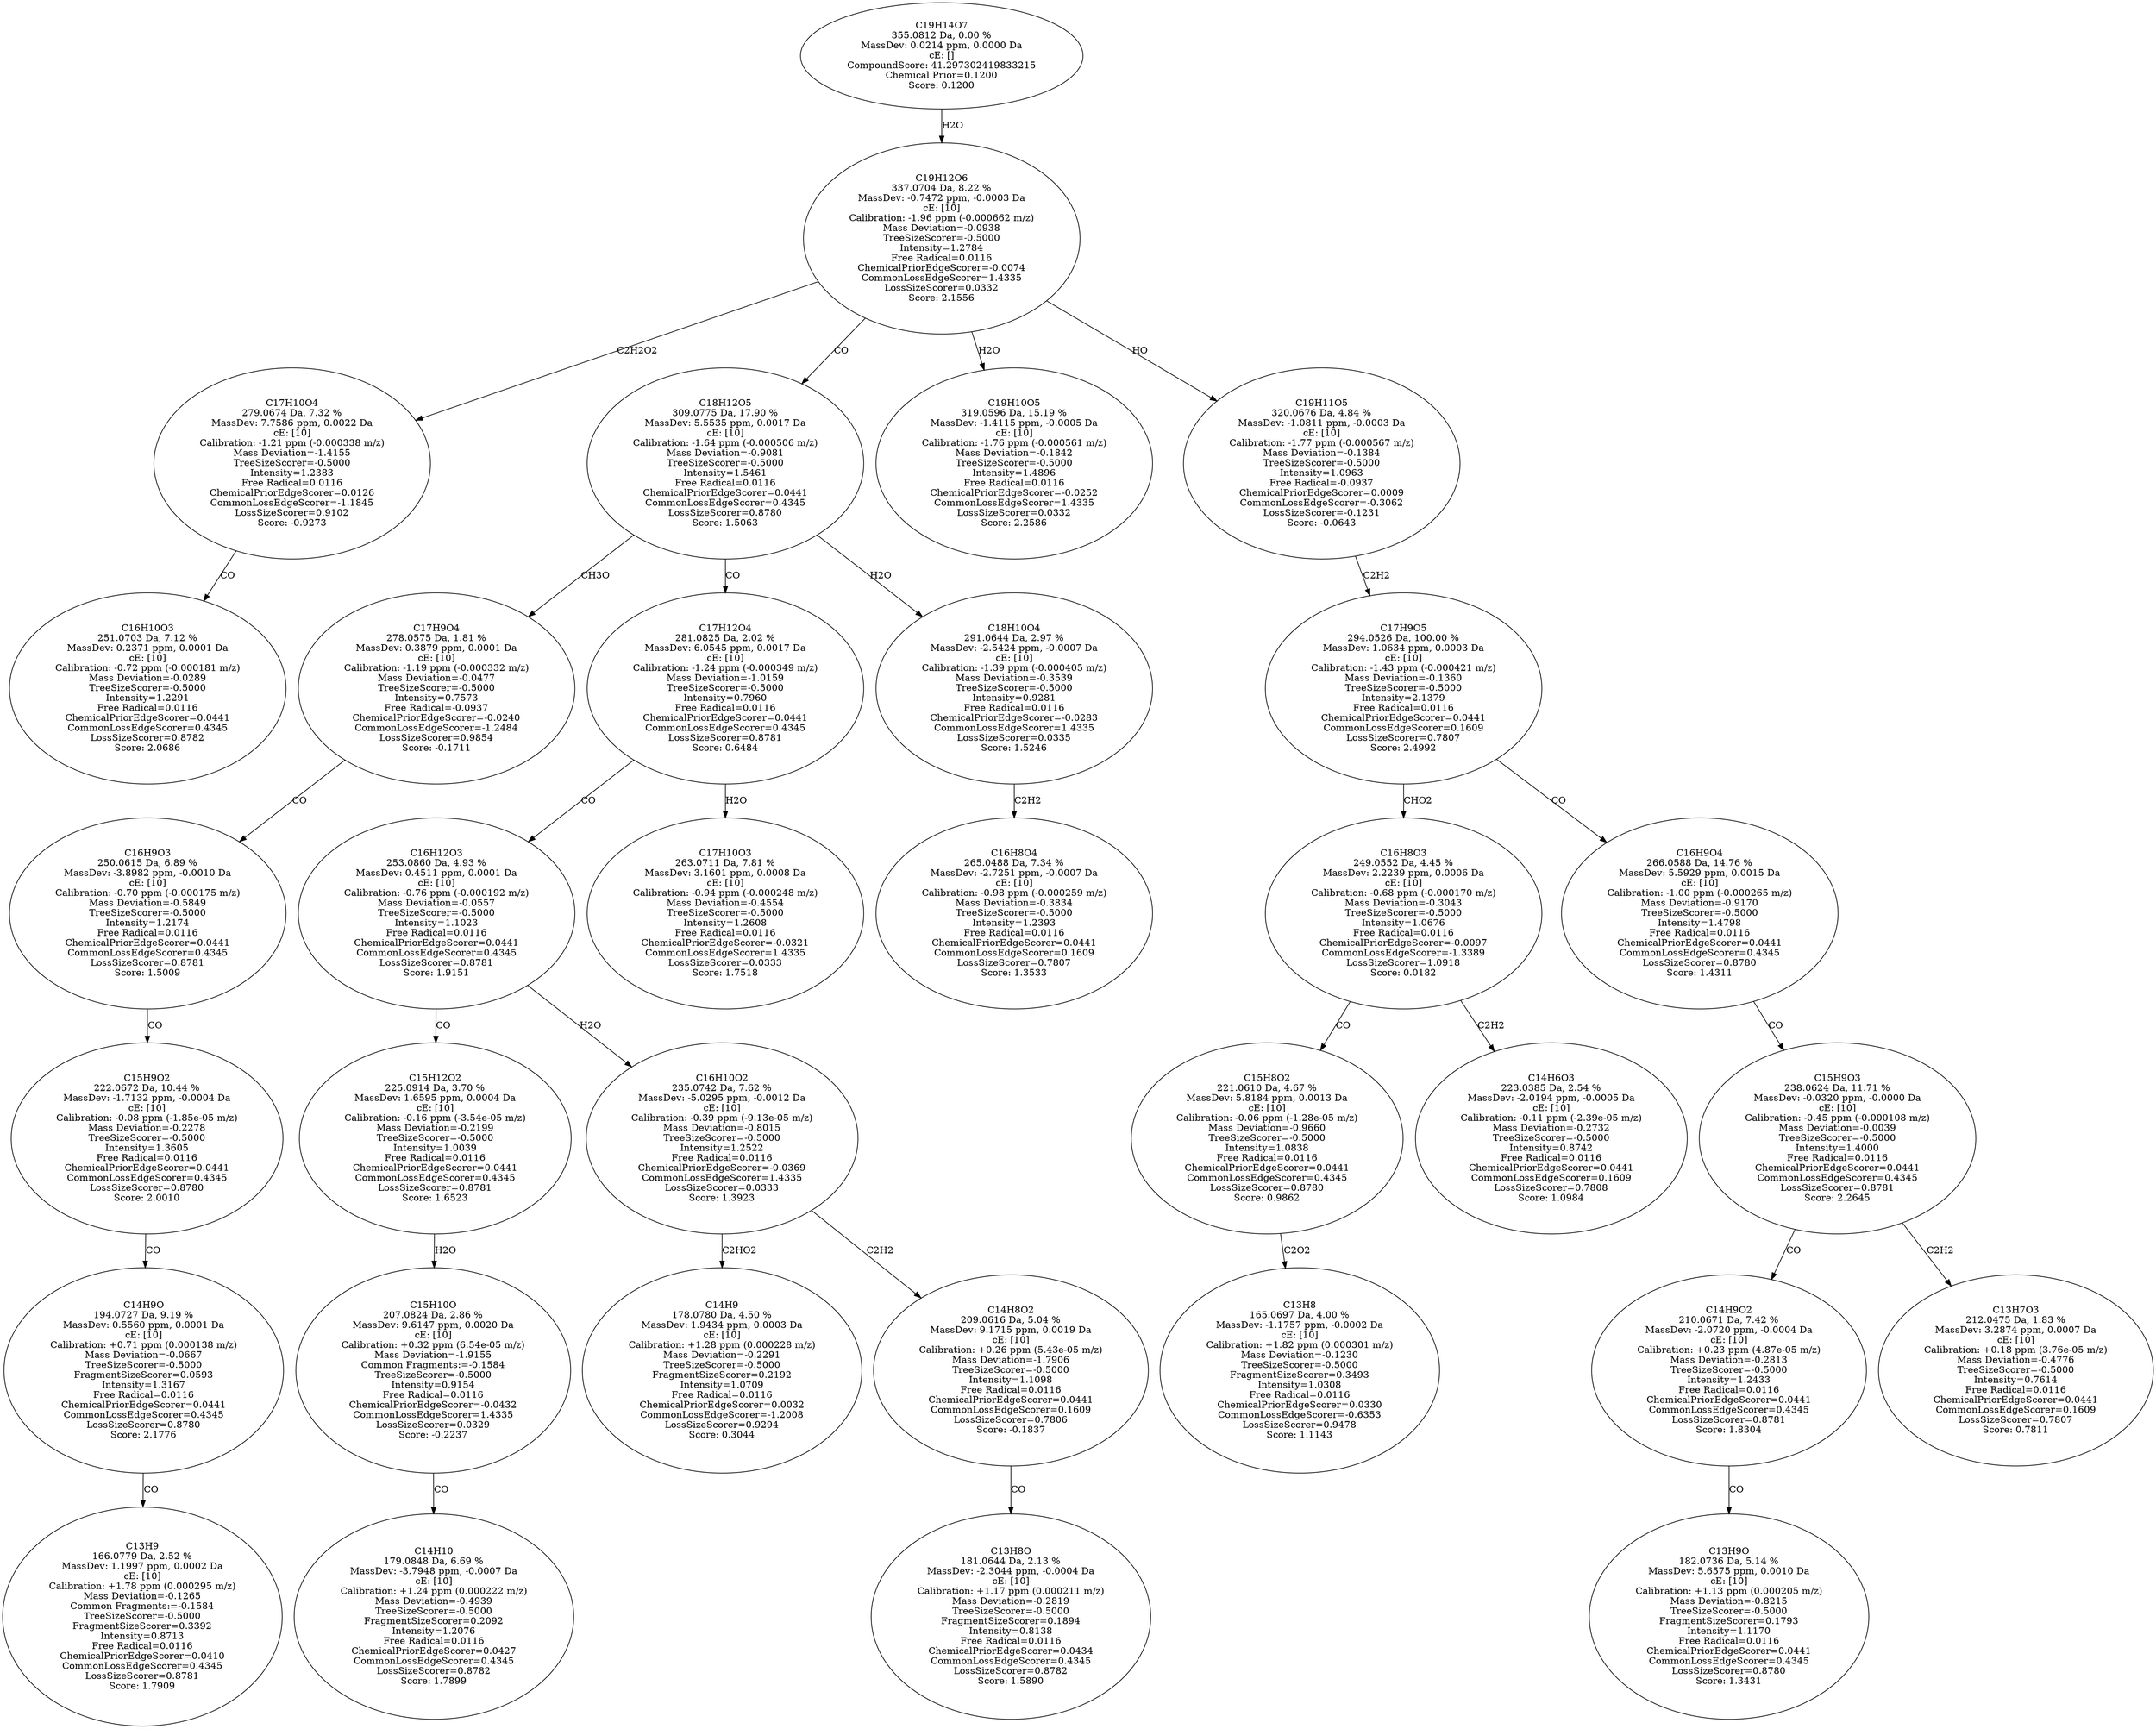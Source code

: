 strict digraph {
v1 [label="C16H10O3\n251.0703 Da, 7.12 %\nMassDev: 0.2371 ppm, 0.0001 Da\ncE: [10]\nCalibration: -0.72 ppm (-0.000181 m/z)\nMass Deviation=-0.0289\nTreeSizeScorer=-0.5000\nIntensity=1.2291\nFree Radical=0.0116\nChemicalPriorEdgeScorer=0.0441\nCommonLossEdgeScorer=0.4345\nLossSizeScorer=0.8782\nScore: 2.0686"];
v2 [label="C17H10O4\n279.0674 Da, 7.32 %\nMassDev: 7.7586 ppm, 0.0022 Da\ncE: [10]\nCalibration: -1.21 ppm (-0.000338 m/z)\nMass Deviation=-1.4155\nTreeSizeScorer=-0.5000\nIntensity=1.2383\nFree Radical=0.0116\nChemicalPriorEdgeScorer=0.0126\nCommonLossEdgeScorer=-1.1845\nLossSizeScorer=0.9102\nScore: -0.9273"];
v3 [label="C13H9\n166.0779 Da, 2.52 %\nMassDev: 1.1997 ppm, 0.0002 Da\ncE: [10]\nCalibration: +1.78 ppm (0.000295 m/z)\nMass Deviation=-0.1265\nCommon Fragments:=-0.1584\nTreeSizeScorer=-0.5000\nFragmentSizeScorer=0.3392\nIntensity=0.8713\nFree Radical=0.0116\nChemicalPriorEdgeScorer=0.0410\nCommonLossEdgeScorer=0.4345\nLossSizeScorer=0.8781\nScore: 1.7909"];
v4 [label="C14H9O\n194.0727 Da, 9.19 %\nMassDev: 0.5560 ppm, 0.0001 Da\ncE: [10]\nCalibration: +0.71 ppm (0.000138 m/z)\nMass Deviation=-0.0667\nTreeSizeScorer=-0.5000\nFragmentSizeScorer=0.0593\nIntensity=1.3167\nFree Radical=0.0116\nChemicalPriorEdgeScorer=0.0441\nCommonLossEdgeScorer=0.4345\nLossSizeScorer=0.8780\nScore: 2.1776"];
v5 [label="C15H9O2\n222.0672 Da, 10.44 %\nMassDev: -1.7132 ppm, -0.0004 Da\ncE: [10]\nCalibration: -0.08 ppm (-1.85e-05 m/z)\nMass Deviation=-0.2278\nTreeSizeScorer=-0.5000\nIntensity=1.3605\nFree Radical=0.0116\nChemicalPriorEdgeScorer=0.0441\nCommonLossEdgeScorer=0.4345\nLossSizeScorer=0.8780\nScore: 2.0010"];
v6 [label="C16H9O3\n250.0615 Da, 6.89 %\nMassDev: -3.8982 ppm, -0.0010 Da\ncE: [10]\nCalibration: -0.70 ppm (-0.000175 m/z)\nMass Deviation=-0.5849\nTreeSizeScorer=-0.5000\nIntensity=1.2174\nFree Radical=0.0116\nChemicalPriorEdgeScorer=0.0441\nCommonLossEdgeScorer=0.4345\nLossSizeScorer=0.8781\nScore: 1.5009"];
v7 [label="C17H9O4\n278.0575 Da, 1.81 %\nMassDev: 0.3879 ppm, 0.0001 Da\ncE: [10]\nCalibration: -1.19 ppm (-0.000332 m/z)\nMass Deviation=-0.0477\nTreeSizeScorer=-0.5000\nIntensity=0.7573\nFree Radical=-0.0937\nChemicalPriorEdgeScorer=-0.0240\nCommonLossEdgeScorer=-1.2484\nLossSizeScorer=0.9854\nScore: -0.1711"];
v8 [label="C14H10\n179.0848 Da, 6.69 %\nMassDev: -3.7948 ppm, -0.0007 Da\ncE: [10]\nCalibration: +1.24 ppm (0.000222 m/z)\nMass Deviation=-0.4939\nTreeSizeScorer=-0.5000\nFragmentSizeScorer=0.2092\nIntensity=1.2076\nFree Radical=0.0116\nChemicalPriorEdgeScorer=0.0427\nCommonLossEdgeScorer=0.4345\nLossSizeScorer=0.8782\nScore: 1.7899"];
v9 [label="C15H10O\n207.0824 Da, 2.86 %\nMassDev: 9.6147 ppm, 0.0020 Da\ncE: [10]\nCalibration: +0.32 ppm (6.54e-05 m/z)\nMass Deviation=-1.9155\nCommon Fragments:=-0.1584\nTreeSizeScorer=-0.5000\nIntensity=0.9154\nFree Radical=0.0116\nChemicalPriorEdgeScorer=-0.0432\nCommonLossEdgeScorer=1.4335\nLossSizeScorer=0.0329\nScore: -0.2237"];
v10 [label="C15H12O2\n225.0914 Da, 3.70 %\nMassDev: 1.6595 ppm, 0.0004 Da\ncE: [10]\nCalibration: -0.16 ppm (-3.54e-05 m/z)\nMass Deviation=-0.2199\nTreeSizeScorer=-0.5000\nIntensity=1.0039\nFree Radical=0.0116\nChemicalPriorEdgeScorer=0.0441\nCommonLossEdgeScorer=0.4345\nLossSizeScorer=0.8781\nScore: 1.6523"];
v11 [label="C14H9\n178.0780 Da, 4.50 %\nMassDev: 1.9434 ppm, 0.0003 Da\ncE: [10]\nCalibration: +1.28 ppm (0.000228 m/z)\nMass Deviation=-0.2291\nTreeSizeScorer=-0.5000\nFragmentSizeScorer=0.2192\nIntensity=1.0709\nFree Radical=0.0116\nChemicalPriorEdgeScorer=0.0032\nCommonLossEdgeScorer=-1.2008\nLossSizeScorer=0.9294\nScore: 0.3044"];
v12 [label="C13H8O\n181.0644 Da, 2.13 %\nMassDev: -2.3044 ppm, -0.0004 Da\ncE: [10]\nCalibration: +1.17 ppm (0.000211 m/z)\nMass Deviation=-0.2819\nTreeSizeScorer=-0.5000\nFragmentSizeScorer=0.1894\nIntensity=0.8138\nFree Radical=0.0116\nChemicalPriorEdgeScorer=0.0434\nCommonLossEdgeScorer=0.4345\nLossSizeScorer=0.8782\nScore: 1.5890"];
v13 [label="C14H8O2\n209.0616 Da, 5.04 %\nMassDev: 9.1715 ppm, 0.0019 Da\ncE: [10]\nCalibration: +0.26 ppm (5.43e-05 m/z)\nMass Deviation=-1.7906\nTreeSizeScorer=-0.5000\nIntensity=1.1098\nFree Radical=0.0116\nChemicalPriorEdgeScorer=0.0441\nCommonLossEdgeScorer=0.1609\nLossSizeScorer=0.7806\nScore: -0.1837"];
v14 [label="C16H10O2\n235.0742 Da, 7.62 %\nMassDev: -5.0295 ppm, -0.0012 Da\ncE: [10]\nCalibration: -0.39 ppm (-9.13e-05 m/z)\nMass Deviation=-0.8015\nTreeSizeScorer=-0.5000\nIntensity=1.2522\nFree Radical=0.0116\nChemicalPriorEdgeScorer=-0.0369\nCommonLossEdgeScorer=1.4335\nLossSizeScorer=0.0333\nScore: 1.3923"];
v15 [label="C16H12O3\n253.0860 Da, 4.93 %\nMassDev: 0.4511 ppm, 0.0001 Da\ncE: [10]\nCalibration: -0.76 ppm (-0.000192 m/z)\nMass Deviation=-0.0557\nTreeSizeScorer=-0.5000\nIntensity=1.1023\nFree Radical=0.0116\nChemicalPriorEdgeScorer=0.0441\nCommonLossEdgeScorer=0.4345\nLossSizeScorer=0.8781\nScore: 1.9151"];
v16 [label="C17H10O3\n263.0711 Da, 7.81 %\nMassDev: 3.1601 ppm, 0.0008 Da\ncE: [10]\nCalibration: -0.94 ppm (-0.000248 m/z)\nMass Deviation=-0.4554\nTreeSizeScorer=-0.5000\nIntensity=1.2608\nFree Radical=0.0116\nChemicalPriorEdgeScorer=-0.0321\nCommonLossEdgeScorer=1.4335\nLossSizeScorer=0.0333\nScore: 1.7518"];
v17 [label="C17H12O4\n281.0825 Da, 2.02 %\nMassDev: 6.0545 ppm, 0.0017 Da\ncE: [10]\nCalibration: -1.24 ppm (-0.000349 m/z)\nMass Deviation=-1.0159\nTreeSizeScorer=-0.5000\nIntensity=0.7960\nFree Radical=0.0116\nChemicalPriorEdgeScorer=0.0441\nCommonLossEdgeScorer=0.4345\nLossSizeScorer=0.8781\nScore: 0.6484"];
v18 [label="C16H8O4\n265.0488 Da, 7.34 %\nMassDev: -2.7251 ppm, -0.0007 Da\ncE: [10]\nCalibration: -0.98 ppm (-0.000259 m/z)\nMass Deviation=-0.3834\nTreeSizeScorer=-0.5000\nIntensity=1.2393\nFree Radical=0.0116\nChemicalPriorEdgeScorer=0.0441\nCommonLossEdgeScorer=0.1609\nLossSizeScorer=0.7807\nScore: 1.3533"];
v19 [label="C18H10O4\n291.0644 Da, 2.97 %\nMassDev: -2.5424 ppm, -0.0007 Da\ncE: [10]\nCalibration: -1.39 ppm (-0.000405 m/z)\nMass Deviation=-0.3539\nTreeSizeScorer=-0.5000\nIntensity=0.9281\nFree Radical=0.0116\nChemicalPriorEdgeScorer=-0.0283\nCommonLossEdgeScorer=1.4335\nLossSizeScorer=0.0335\nScore: 1.5246"];
v20 [label="C18H12O5\n309.0775 Da, 17.90 %\nMassDev: 5.5535 ppm, 0.0017 Da\ncE: [10]\nCalibration: -1.64 ppm (-0.000506 m/z)\nMass Deviation=-0.9081\nTreeSizeScorer=-0.5000\nIntensity=1.5461\nFree Radical=0.0116\nChemicalPriorEdgeScorer=0.0441\nCommonLossEdgeScorer=0.4345\nLossSizeScorer=0.8780\nScore: 1.5063"];
v21 [label="C19H10O5\n319.0596 Da, 15.19 %\nMassDev: -1.4115 ppm, -0.0005 Da\ncE: [10]\nCalibration: -1.76 ppm (-0.000561 m/z)\nMass Deviation=-0.1842\nTreeSizeScorer=-0.5000\nIntensity=1.4896\nFree Radical=0.0116\nChemicalPriorEdgeScorer=-0.0252\nCommonLossEdgeScorer=1.4335\nLossSizeScorer=0.0332\nScore: 2.2586"];
v22 [label="C13H8\n165.0697 Da, 4.00 %\nMassDev: -1.1757 ppm, -0.0002 Da\ncE: [10]\nCalibration: +1.82 ppm (0.000301 m/z)\nMass Deviation=-0.1230\nTreeSizeScorer=-0.5000\nFragmentSizeScorer=0.3493\nIntensity=1.0308\nFree Radical=0.0116\nChemicalPriorEdgeScorer=0.0330\nCommonLossEdgeScorer=-0.6353\nLossSizeScorer=0.9478\nScore: 1.1143"];
v23 [label="C15H8O2\n221.0610 Da, 4.67 %\nMassDev: 5.8184 ppm, 0.0013 Da\ncE: [10]\nCalibration: -0.06 ppm (-1.28e-05 m/z)\nMass Deviation=-0.9660\nTreeSizeScorer=-0.5000\nIntensity=1.0838\nFree Radical=0.0116\nChemicalPriorEdgeScorer=0.0441\nCommonLossEdgeScorer=0.4345\nLossSizeScorer=0.8780\nScore: 0.9862"];
v24 [label="C14H6O3\n223.0385 Da, 2.54 %\nMassDev: -2.0194 ppm, -0.0005 Da\ncE: [10]\nCalibration: -0.11 ppm (-2.39e-05 m/z)\nMass Deviation=-0.2732\nTreeSizeScorer=-0.5000\nIntensity=0.8742\nFree Radical=0.0116\nChemicalPriorEdgeScorer=0.0441\nCommonLossEdgeScorer=0.1609\nLossSizeScorer=0.7808\nScore: 1.0984"];
v25 [label="C16H8O3\n249.0552 Da, 4.45 %\nMassDev: 2.2239 ppm, 0.0006 Da\ncE: [10]\nCalibration: -0.68 ppm (-0.000170 m/z)\nMass Deviation=-0.3043\nTreeSizeScorer=-0.5000\nIntensity=1.0676\nFree Radical=0.0116\nChemicalPriorEdgeScorer=-0.0097\nCommonLossEdgeScorer=-1.3389\nLossSizeScorer=1.0918\nScore: 0.0182"];
v26 [label="C13H9O\n182.0736 Da, 5.14 %\nMassDev: 5.6575 ppm, 0.0010 Da\ncE: [10]\nCalibration: +1.13 ppm (0.000205 m/z)\nMass Deviation=-0.8215\nTreeSizeScorer=-0.5000\nFragmentSizeScorer=0.1793\nIntensity=1.1170\nFree Radical=0.0116\nChemicalPriorEdgeScorer=0.0441\nCommonLossEdgeScorer=0.4345\nLossSizeScorer=0.8780\nScore: 1.3431"];
v27 [label="C14H9O2\n210.0671 Da, 7.42 %\nMassDev: -2.0720 ppm, -0.0004 Da\ncE: [10]\nCalibration: +0.23 ppm (4.87e-05 m/z)\nMass Deviation=-0.2813\nTreeSizeScorer=-0.5000\nIntensity=1.2433\nFree Radical=0.0116\nChemicalPriorEdgeScorer=0.0441\nCommonLossEdgeScorer=0.4345\nLossSizeScorer=0.8781\nScore: 1.8304"];
v28 [label="C13H7O3\n212.0475 Da, 1.83 %\nMassDev: 3.2874 ppm, 0.0007 Da\ncE: [10]\nCalibration: +0.18 ppm (3.76e-05 m/z)\nMass Deviation=-0.4776\nTreeSizeScorer=-0.5000\nIntensity=0.7614\nFree Radical=0.0116\nChemicalPriorEdgeScorer=0.0441\nCommonLossEdgeScorer=0.1609\nLossSizeScorer=0.7807\nScore: 0.7811"];
v29 [label="C15H9O3\n238.0624 Da, 11.71 %\nMassDev: -0.0320 ppm, -0.0000 Da\ncE: [10]\nCalibration: -0.45 ppm (-0.000108 m/z)\nMass Deviation=-0.0039\nTreeSizeScorer=-0.5000\nIntensity=1.4000\nFree Radical=0.0116\nChemicalPriorEdgeScorer=0.0441\nCommonLossEdgeScorer=0.4345\nLossSizeScorer=0.8781\nScore: 2.2645"];
v30 [label="C16H9O4\n266.0588 Da, 14.76 %\nMassDev: 5.5929 ppm, 0.0015 Da\ncE: [10]\nCalibration: -1.00 ppm (-0.000265 m/z)\nMass Deviation=-0.9170\nTreeSizeScorer=-0.5000\nIntensity=1.4798\nFree Radical=0.0116\nChemicalPriorEdgeScorer=0.0441\nCommonLossEdgeScorer=0.4345\nLossSizeScorer=0.8780\nScore: 1.4311"];
v31 [label="C17H9O5\n294.0526 Da, 100.00 %\nMassDev: 1.0634 ppm, 0.0003 Da\ncE: [10]\nCalibration: -1.43 ppm (-0.000421 m/z)\nMass Deviation=-0.1360\nTreeSizeScorer=-0.5000\nIntensity=2.1379\nFree Radical=0.0116\nChemicalPriorEdgeScorer=0.0441\nCommonLossEdgeScorer=0.1609\nLossSizeScorer=0.7807\nScore: 2.4992"];
v32 [label="C19H11O5\n320.0676 Da, 4.84 %\nMassDev: -1.0811 ppm, -0.0003 Da\ncE: [10]\nCalibration: -1.77 ppm (-0.000567 m/z)\nMass Deviation=-0.1384\nTreeSizeScorer=-0.5000\nIntensity=1.0963\nFree Radical=-0.0937\nChemicalPriorEdgeScorer=0.0009\nCommonLossEdgeScorer=-0.3062\nLossSizeScorer=-0.1231\nScore: -0.0643"];
v33 [label="C19H12O6\n337.0704 Da, 8.22 %\nMassDev: -0.7472 ppm, -0.0003 Da\ncE: [10]\nCalibration: -1.96 ppm (-0.000662 m/z)\nMass Deviation=-0.0938\nTreeSizeScorer=-0.5000\nIntensity=1.2784\nFree Radical=0.0116\nChemicalPriorEdgeScorer=-0.0074\nCommonLossEdgeScorer=1.4335\nLossSizeScorer=0.0332\nScore: 2.1556"];
v34 [label="C19H14O7\n355.0812 Da, 0.00 %\nMassDev: 0.0214 ppm, 0.0000 Da\ncE: []\nCompoundScore: 41.297302419833215\nChemical Prior=0.1200\nScore: 0.1200"];
v2 -> v1 [label="CO"];
v33 -> v2 [label="C2H2O2"];
v4 -> v3 [label="CO"];
v5 -> v4 [label="CO"];
v6 -> v5 [label="CO"];
v7 -> v6 [label="CO"];
v20 -> v7 [label="CH3O"];
v9 -> v8 [label="CO"];
v10 -> v9 [label="H2O"];
v15 -> v10 [label="CO"];
v14 -> v11 [label="C2HO2"];
v13 -> v12 [label="CO"];
v14 -> v13 [label="C2H2"];
v15 -> v14 [label="H2O"];
v17 -> v15 [label="CO"];
v17 -> v16 [label="H2O"];
v20 -> v17 [label="CO"];
v19 -> v18 [label="C2H2"];
v20 -> v19 [label="H2O"];
v33 -> v20 [label="CO"];
v33 -> v21 [label="H2O"];
v23 -> v22 [label="C2O2"];
v25 -> v23 [label="CO"];
v25 -> v24 [label="C2H2"];
v31 -> v25 [label="CHO2"];
v27 -> v26 [label="CO"];
v29 -> v27 [label="CO"];
v29 -> v28 [label="C2H2"];
v30 -> v29 [label="CO"];
v31 -> v30 [label="CO"];
v32 -> v31 [label="C2H2"];
v33 -> v32 [label="HO"];
v34 -> v33 [label="H2O"];
}